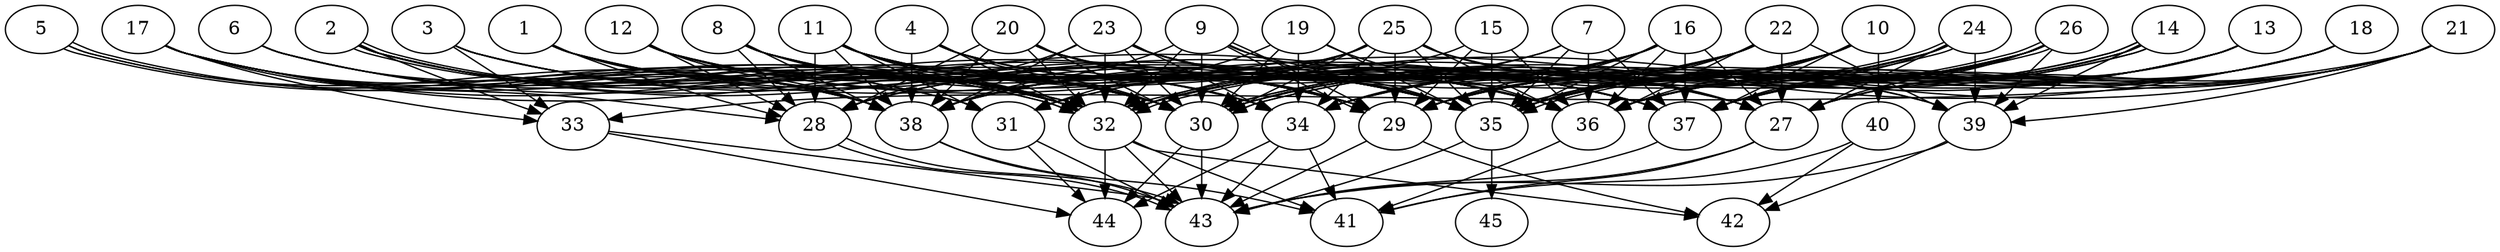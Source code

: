 // DAG automatically generated by daggen at Tue Aug  6 16:31:44 2019
// ./daggen --dot -n 45 --ccr 0.5 --fat 0.8 --regular 0.5 --density 0.9 --mindata 5242880 --maxdata 52428800 
digraph G {
  1 [size="56209408", alpha="0.12", expect_size="28104704"] 
  1 -> 28 [size ="28104704"]
  1 -> 30 [size ="28104704"]
  1 -> 32 [size ="28104704"]
  1 -> 35 [size ="28104704"]
  1 -> 37 [size ="28104704"]
  1 -> 38 [size ="28104704"]
  2 [size="97648640", alpha="0.14", expect_size="48824320"] 
  2 -> 30 [size ="48824320"]
  2 -> 32 [size ="48824320"]
  2 -> 32 [size ="48824320"]
  2 -> 33 [size ="48824320"]
  2 -> 34 [size ="48824320"]
  2 -> 35 [size ="48824320"]
  2 -> 36 [size ="48824320"]
  2 -> 38 [size ="48824320"]
  3 [size="18053120", alpha="0.14", expect_size="9026560"] 
  3 -> 29 [size ="9026560"]
  3 -> 30 [size ="9026560"]
  3 -> 32 [size ="9026560"]
  3 -> 33 [size ="9026560"]
  3 -> 35 [size ="9026560"]
  4 [size="77795328", alpha="0.09", expect_size="38897664"] 
  4 -> 29 [size ="38897664"]
  4 -> 30 [size ="38897664"]
  4 -> 32 [size ="38897664"]
  4 -> 35 [size ="38897664"]
  4 -> 36 [size ="38897664"]
  4 -> 38 [size ="38897664"]
  5 [size="73076736", alpha="0.11", expect_size="36538368"] 
  5 -> 31 [size ="36538368"]
  5 -> 32 [size ="36538368"]
  5 -> 32 [size ="36538368"]
  5 -> 38 [size ="36538368"]
  6 [size="54714368", alpha="0.18", expect_size="27357184"] 
  6 -> 29 [size ="27357184"]
  6 -> 30 [size ="27357184"]
  6 -> 32 [size ="27357184"]
  6 -> 38 [size ="27357184"]
  7 [size="53485568", alpha="0.06", expect_size="26742784"] 
  7 -> 32 [size ="26742784"]
  7 -> 35 [size ="26742784"]
  7 -> 36 [size ="26742784"]
  7 -> 37 [size ="26742784"]
  7 -> 38 [size ="26742784"]
  8 [size="101038080", alpha="0.20", expect_size="50519040"] 
  8 -> 28 [size ="50519040"]
  8 -> 29 [size ="50519040"]
  8 -> 32 [size ="50519040"]
  8 -> 34 [size ="50519040"]
  8 -> 35 [size ="50519040"]
  8 -> 37 [size ="50519040"]
  8 -> 38 [size ="50519040"]
  9 [size="71127040", alpha="0.16", expect_size="35563520"] 
  9 -> 29 [size ="35563520"]
  9 -> 29 [size ="35563520"]
  9 -> 30 [size ="35563520"]
  9 -> 32 [size ="35563520"]
  9 -> 35 [size ="35563520"]
  9 -> 38 [size ="35563520"]
  9 -> 39 [size ="35563520"]
  10 [size="100036608", alpha="0.19", expect_size="50018304"] 
  10 -> 29 [size ="50018304"]
  10 -> 30 [size ="50018304"]
  10 -> 32 [size ="50018304"]
  10 -> 35 [size ="50018304"]
  10 -> 36 [size ="50018304"]
  10 -> 37 [size ="50018304"]
  10 -> 38 [size ="50018304"]
  10 -> 40 [size ="50018304"]
  11 [size="70336512", alpha="0.04", expect_size="35168256"] 
  11 -> 28 [size ="35168256"]
  11 -> 29 [size ="35168256"]
  11 -> 30 [size ="35168256"]
  11 -> 31 [size ="35168256"]
  11 -> 32 [size ="35168256"]
  11 -> 34 [size ="35168256"]
  11 -> 35 [size ="35168256"]
  11 -> 36 [size ="35168256"]
  11 -> 37 [size ="35168256"]
  11 -> 38 [size ="35168256"]
  12 [size="33736704", alpha="0.04", expect_size="16868352"] 
  12 -> 27 [size ="16868352"]
  12 -> 28 [size ="16868352"]
  12 -> 30 [size ="16868352"]
  12 -> 32 [size ="16868352"]
  12 -> 34 [size ="16868352"]
  12 -> 37 [size ="16868352"]
  12 -> 38 [size ="16868352"]
  13 [size="101275648", alpha="0.17", expect_size="50637824"] 
  13 -> 27 [size ="50637824"]
  13 -> 29 [size ="50637824"]
  13 -> 30 [size ="50637824"]
  13 -> 34 [size ="50637824"]
  13 -> 35 [size ="50637824"]
  13 -> 36 [size ="50637824"]
  13 -> 37 [size ="50637824"]
  14 [size="72302592", alpha="0.19", expect_size="36151296"] 
  14 -> 29 [size ="36151296"]
  14 -> 30 [size ="36151296"]
  14 -> 30 [size ="36151296"]
  14 -> 35 [size ="36151296"]
  14 -> 35 [size ="36151296"]
  14 -> 36 [size ="36151296"]
  14 -> 37 [size ="36151296"]
  14 -> 39 [size ="36151296"]
  15 [size="19533824", alpha="0.03", expect_size="9766912"] 
  15 -> 29 [size ="9766912"]
  15 -> 35 [size ="9766912"]
  15 -> 36 [size ="9766912"]
  15 -> 38 [size ="9766912"]
  16 [size="73265152", alpha="0.01", expect_size="36632576"] 
  16 -> 27 [size ="36632576"]
  16 -> 29 [size ="36632576"]
  16 -> 30 [size ="36632576"]
  16 -> 32 [size ="36632576"]
  16 -> 34 [size ="36632576"]
  16 -> 35 [size ="36632576"]
  16 -> 36 [size ="36632576"]
  16 -> 37 [size ="36632576"]
  16 -> 38 [size ="36632576"]
  17 [size="64030720", alpha="0.14", expect_size="32015360"] 
  17 -> 28 [size ="32015360"]
  17 -> 29 [size ="32015360"]
  17 -> 30 [size ="32015360"]
  17 -> 31 [size ="32015360"]
  17 -> 32 [size ="32015360"]
  17 -> 33 [size ="32015360"]
  17 -> 36 [size ="32015360"]
  17 -> 38 [size ="32015360"]
  18 [size="92823552", alpha="0.14", expect_size="46411776"] 
  18 -> 27 [size ="46411776"]
  18 -> 29 [size ="46411776"]
  18 -> 31 [size ="46411776"]
  18 -> 35 [size ="46411776"]
  18 -> 36 [size ="46411776"]
  18 -> 37 [size ="46411776"]
  19 [size="91033600", alpha="0.08", expect_size="45516800"] 
  19 -> 30 [size ="45516800"]
  19 -> 31 [size ="45516800"]
  19 -> 34 [size ="45516800"]
  19 -> 35 [size ="45516800"]
  19 -> 36 [size ="45516800"]
  20 [size="70629376", alpha="0.16", expect_size="35314688"] 
  20 -> 27 [size ="35314688"]
  20 -> 28 [size ="35314688"]
  20 -> 29 [size ="35314688"]
  20 -> 30 [size ="35314688"]
  20 -> 32 [size ="35314688"]
  20 -> 35 [size ="35314688"]
  20 -> 36 [size ="35314688"]
  20 -> 38 [size ="35314688"]
  21 [size="67440640", alpha="0.15", expect_size="33720320"] 
  21 -> 27 [size ="33720320"]
  21 -> 32 [size ="33720320"]
  21 -> 33 [size ="33720320"]
  21 -> 35 [size ="33720320"]
  21 -> 36 [size ="33720320"]
  21 -> 37 [size ="33720320"]
  21 -> 39 [size ="33720320"]
  22 [size="86462464", alpha="0.12", expect_size="43231232"] 
  22 -> 27 [size ="43231232"]
  22 -> 28 [size ="43231232"]
  22 -> 29 [size ="43231232"]
  22 -> 30 [size ="43231232"]
  22 -> 32 [size ="43231232"]
  22 -> 34 [size ="43231232"]
  22 -> 35 [size ="43231232"]
  22 -> 36 [size ="43231232"]
  22 -> 39 [size ="43231232"]
  23 [size="11495424", alpha="0.10", expect_size="5747712"] 
  23 -> 27 [size ="5747712"]
  23 -> 28 [size ="5747712"]
  23 -> 30 [size ="5747712"]
  23 -> 32 [size ="5747712"]
  23 -> 34 [size ="5747712"]
  23 -> 35 [size ="5747712"]
  23 -> 36 [size ="5747712"]
  23 -> 37 [size ="5747712"]
  23 -> 38 [size ="5747712"]
  24 [size="90134528", alpha="0.03", expect_size="45067264"] 
  24 -> 27 [size ="45067264"]
  24 -> 31 [size ="45067264"]
  24 -> 32 [size ="45067264"]
  24 -> 32 [size ="45067264"]
  24 -> 34 [size ="45067264"]
  24 -> 35 [size ="45067264"]
  24 -> 37 [size ="45067264"]
  24 -> 39 [size ="45067264"]
  25 [size="83718144", alpha="0.09", expect_size="41859072"] 
  25 -> 27 [size ="41859072"]
  25 -> 28 [size ="41859072"]
  25 -> 29 [size ="41859072"]
  25 -> 30 [size ="41859072"]
  25 -> 32 [size ="41859072"]
  25 -> 34 [size ="41859072"]
  25 -> 35 [size ="41859072"]
  25 -> 36 [size ="41859072"]
  25 -> 38 [size ="41859072"]
  25 -> 39 [size ="41859072"]
  26 [size="96227328", alpha="0.05", expect_size="48113664"] 
  26 -> 27 [size ="48113664"]
  26 -> 29 [size ="48113664"]
  26 -> 30 [size ="48113664"]
  26 -> 30 [size ="48113664"]
  26 -> 32 [size ="48113664"]
  26 -> 34 [size ="48113664"]
  26 -> 35 [size ="48113664"]
  26 -> 36 [size ="48113664"]
  26 -> 37 [size ="48113664"]
  26 -> 39 [size ="48113664"]
  27 [size="101505024", alpha="0.09", expect_size="50752512"] 
  27 -> 41 [size ="50752512"]
  27 -> 43 [size ="50752512"]
  28 [size="73670656", alpha="0.13", expect_size="36835328"] 
  28 -> 43 [size ="36835328"]
  28 -> 43 [size ="36835328"]
  29 [size="44464128", alpha="0.10", expect_size="22232064"] 
  29 -> 42 [size ="22232064"]
  29 -> 43 [size ="22232064"]
  30 [size="80089088", alpha="0.06", expect_size="40044544"] 
  30 -> 43 [size ="40044544"]
  30 -> 44 [size ="40044544"]
  31 [size="62935040", alpha="0.14", expect_size="31467520"] 
  31 -> 43 [size ="31467520"]
  31 -> 44 [size ="31467520"]
  32 [size="38725632", alpha="0.07", expect_size="19362816"] 
  32 -> 41 [size ="19362816"]
  32 -> 42 [size ="19362816"]
  32 -> 43 [size ="19362816"]
  32 -> 44 [size ="19362816"]
  33 [size="94623744", alpha="0.20", expect_size="47311872"] 
  33 -> 43 [size ="47311872"]
  33 -> 44 [size ="47311872"]
  34 [size="49457152", alpha="0.05", expect_size="24728576"] 
  34 -> 41 [size ="24728576"]
  34 -> 43 [size ="24728576"]
  34 -> 44 [size ="24728576"]
  35 [size="64907264", alpha="0.13", expect_size="32453632"] 
  35 -> 43 [size ="32453632"]
  35 -> 45 [size ="32453632"]
  36 [size="14821376", alpha="0.13", expect_size="7410688"] 
  36 -> 41 [size ="7410688"]
  37 [size="37801984", alpha="0.06", expect_size="18900992"] 
  37 -> 43 [size ="18900992"]
  38 [size="82477056", alpha="0.15", expect_size="41238528"] 
  38 -> 41 [size ="41238528"]
  38 -> 43 [size ="41238528"]
  39 [size="50655232", alpha="0.02", expect_size="25327616"] 
  39 -> 42 [size ="25327616"]
  39 -> 43 [size ="25327616"]
  40 [size="97351680", alpha="0.01", expect_size="48675840"] 
  40 -> 41 [size ="48675840"]
  40 -> 42 [size ="48675840"]
  41 [size="29001728", alpha="0.13", expect_size="14500864"] 
  42 [size="94203904", alpha="0.00", expect_size="47101952"] 
  43 [size="33093632", alpha="0.08", expect_size="16546816"] 
  44 [size="30830592", alpha="0.13", expect_size="15415296"] 
  45 [size="54863872", alpha="0.13", expect_size="27431936"] 
}
